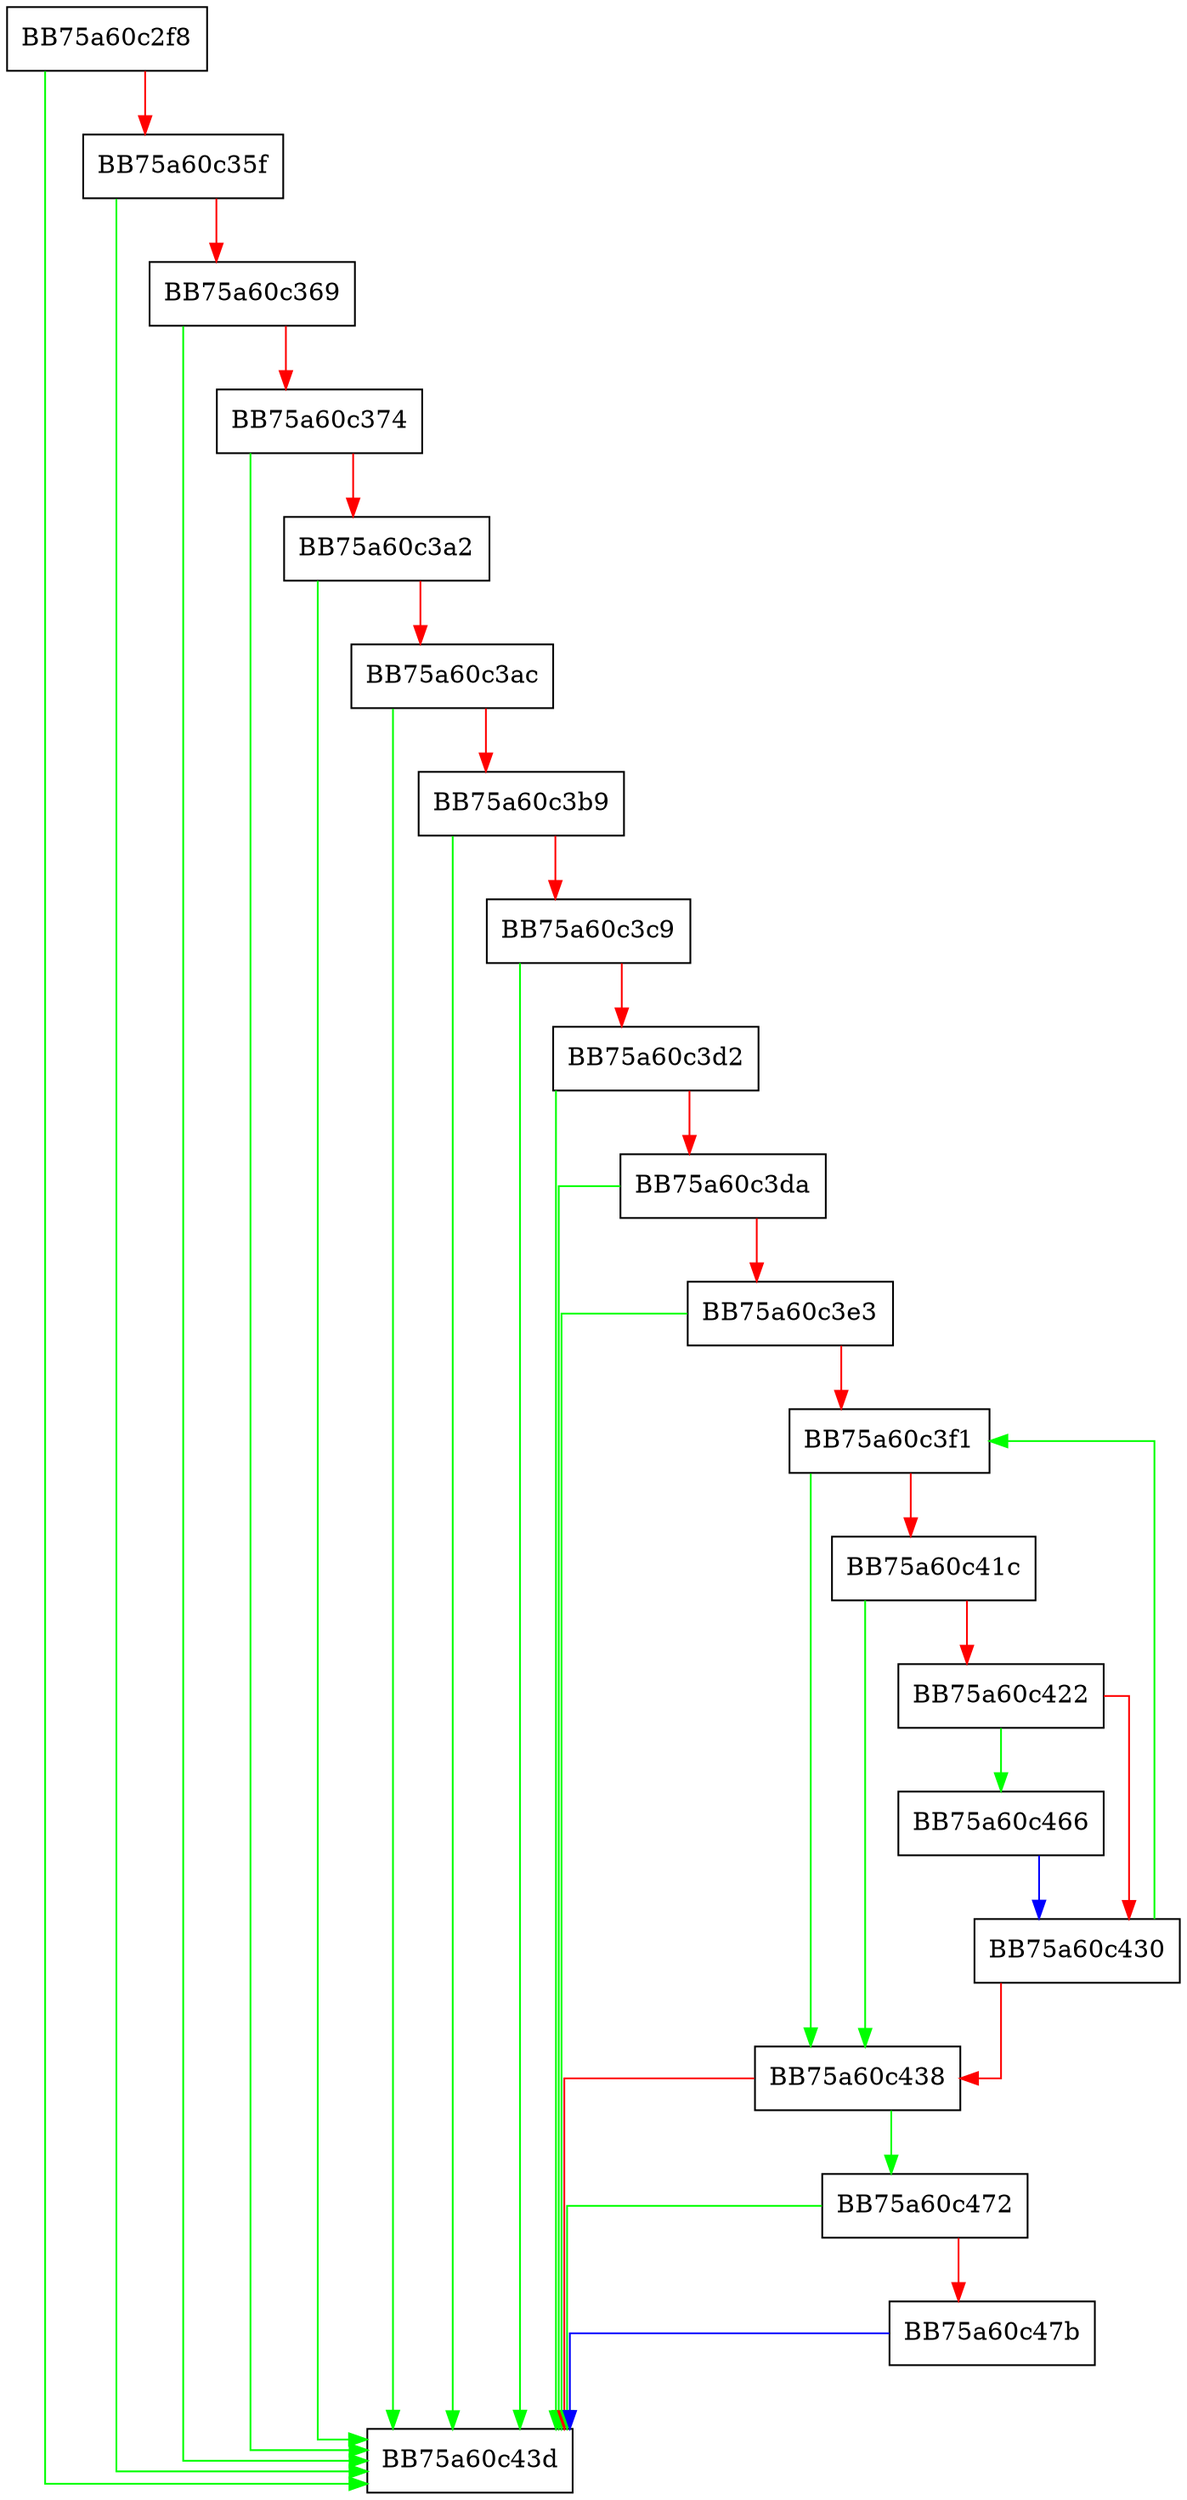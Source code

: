 digraph find_itss {
  node [shape="box"];
  graph [splines=ortho];
  BB75a60c2f8 -> BB75a60c43d [color="green"];
  BB75a60c2f8 -> BB75a60c35f [color="red"];
  BB75a60c35f -> BB75a60c43d [color="green"];
  BB75a60c35f -> BB75a60c369 [color="red"];
  BB75a60c369 -> BB75a60c43d [color="green"];
  BB75a60c369 -> BB75a60c374 [color="red"];
  BB75a60c374 -> BB75a60c43d [color="green"];
  BB75a60c374 -> BB75a60c3a2 [color="red"];
  BB75a60c3a2 -> BB75a60c43d [color="green"];
  BB75a60c3a2 -> BB75a60c3ac [color="red"];
  BB75a60c3ac -> BB75a60c43d [color="green"];
  BB75a60c3ac -> BB75a60c3b9 [color="red"];
  BB75a60c3b9 -> BB75a60c43d [color="green"];
  BB75a60c3b9 -> BB75a60c3c9 [color="red"];
  BB75a60c3c9 -> BB75a60c43d [color="green"];
  BB75a60c3c9 -> BB75a60c3d2 [color="red"];
  BB75a60c3d2 -> BB75a60c43d [color="green"];
  BB75a60c3d2 -> BB75a60c3da [color="red"];
  BB75a60c3da -> BB75a60c43d [color="green"];
  BB75a60c3da -> BB75a60c3e3 [color="red"];
  BB75a60c3e3 -> BB75a60c43d [color="green"];
  BB75a60c3e3 -> BB75a60c3f1 [color="red"];
  BB75a60c3f1 -> BB75a60c438 [color="green"];
  BB75a60c3f1 -> BB75a60c41c [color="red"];
  BB75a60c41c -> BB75a60c438 [color="green"];
  BB75a60c41c -> BB75a60c422 [color="red"];
  BB75a60c422 -> BB75a60c466 [color="green"];
  BB75a60c422 -> BB75a60c430 [color="red"];
  BB75a60c430 -> BB75a60c3f1 [color="green"];
  BB75a60c430 -> BB75a60c438 [color="red"];
  BB75a60c438 -> BB75a60c472 [color="green"];
  BB75a60c438 -> BB75a60c43d [color="red"];
  BB75a60c466 -> BB75a60c430 [color="blue"];
  BB75a60c472 -> BB75a60c43d [color="green"];
  BB75a60c472 -> BB75a60c47b [color="red"];
  BB75a60c47b -> BB75a60c43d [color="blue"];
}